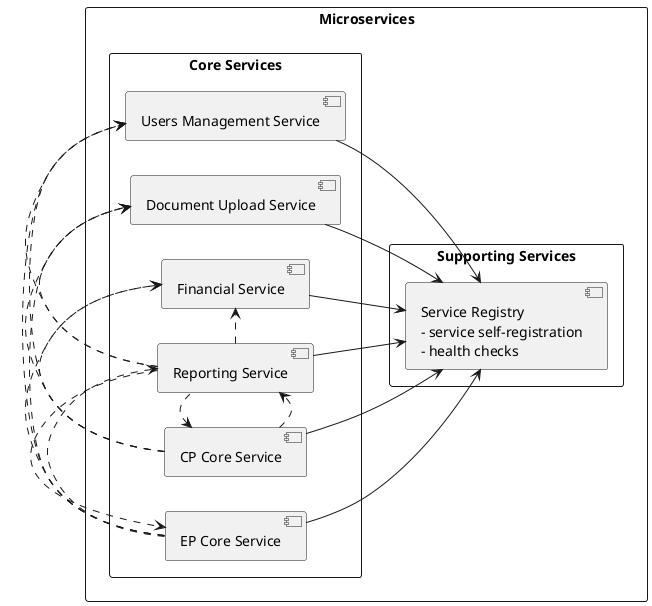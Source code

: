 @startuml
left to right direction
rectangle "Microservices" {
  rectangle "Supporting Services"{
    component Registry [
      Service Registry
      - service self-registration
      - health checks
    ]
  }
  rectangle "Core Services" as Core {
    [CP Core Service] as CpCore
    [EP Core Service] as EpCore
    [Users Management Service] as User
    [Document Upload Service] as Upload
    [Financial Service] as Financial
    [Reporting Service] as Reporting
  }
  CpCore --> Registry
  CpCore .right.> User
  CpCore .right.> Upload
  CpCore .right.> Financial
  CpCore .right.> Reporting
  EpCore --> Registry
  EpCore .right.> User
  EpCore .right.> Upload
  EpCore .right.> Financial
  EpCore .right.> Reporting
  User --> Registry
  Upload --> Registry
  Financial --> Registry
  Reporting --> Registry
  Reporting .right.> User
  Reporting .right.> Upload
  Reporting .right.> Financial
  Reporting .left.> CpCore
  Reporting .right.> EpCore
}
@enduml